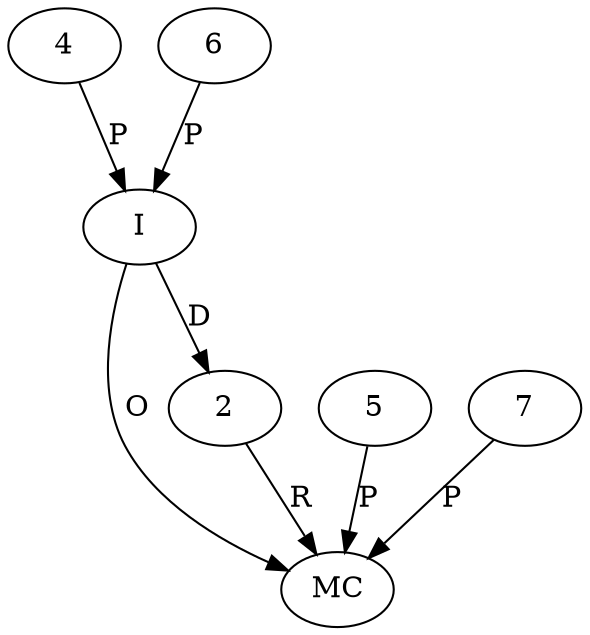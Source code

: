 digraph "AUG" {

  1 [ label="MC" s="toDateTime()" t="YearMonthDay" l="667" ];
  2 [ t="YearMonthDay" n="base" ];
  3 [ label="I" t="YearMonthDay" l="663" ];
  4 [ t="Chronology" n="TestYearMonthDay_Basics.COPTIC_PARIS" ];
  5 [ t="TimeOfDay" v="null" n="TimeOfDay.MIDNIGHT" ];
  6 [ t="Chronology" n="TestYearMonthDay_Basics.COPTIC_PARIS" ];
  7 [ t="TimeOfDay" v="null" n="TimeOfDay.MIDNIGHT" ];
  2 -> 1 [ label="R" ];
  3 -> 1 [ label="O" ];
  7 -> 1 [ label="P" ];
  5 -> 1 [ label="P" ];
  3 -> 2 [ label="D" ];
  6 -> 3 [ label="P" ];
  4 -> 3 [ label="P" ];
}
